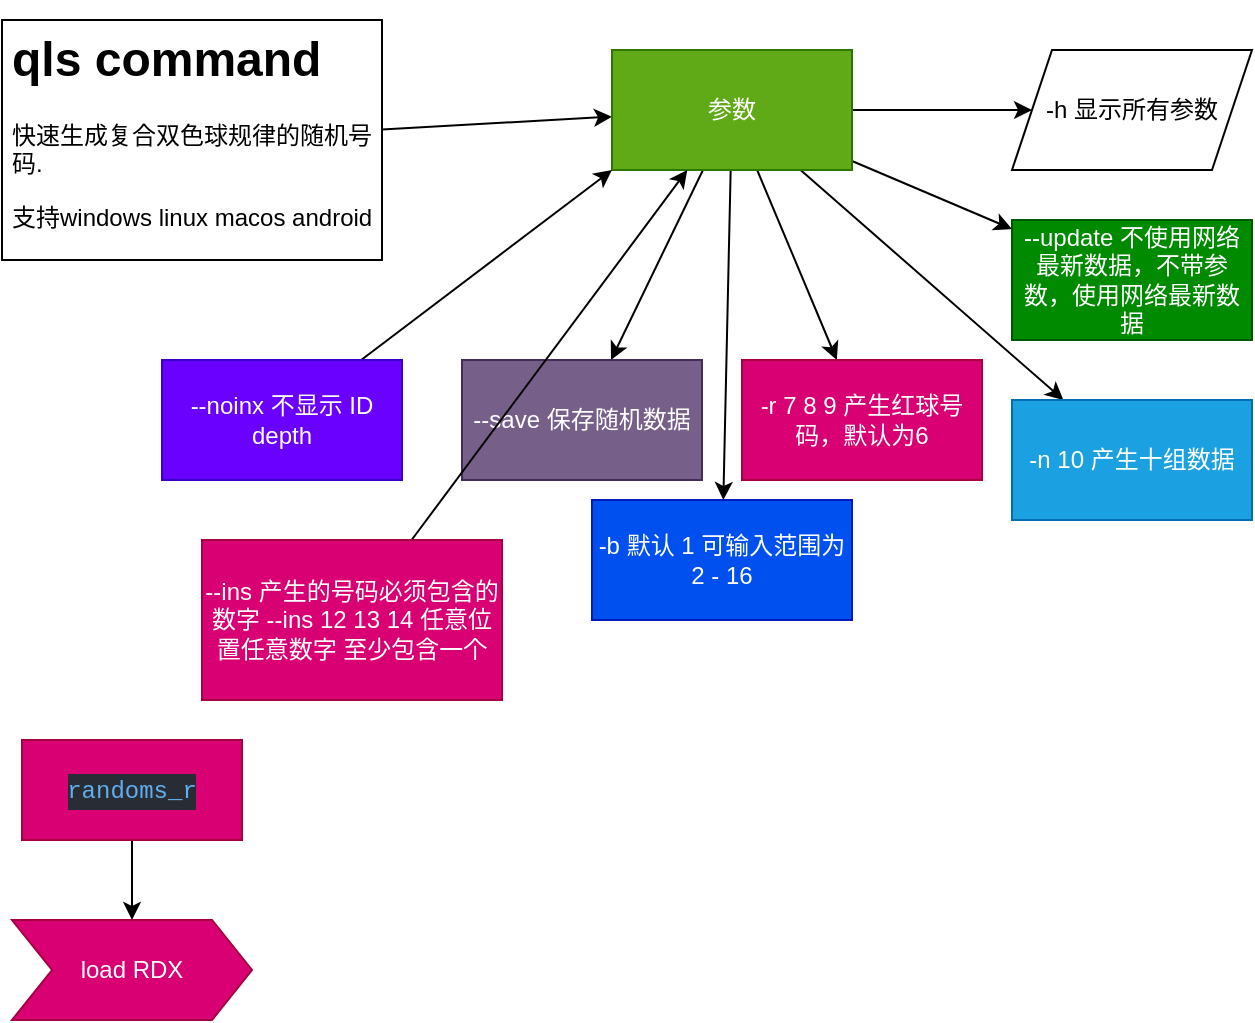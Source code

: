 <mxfile>
    <diagram id="qqdpAUSUiQbnmEQOyiDV" name="main">
        <mxGraphModel dx="598" dy="282" grid="1" gridSize="10" guides="1" tooltips="1" connect="1" arrows="1" fold="1" page="1" pageScale="1" pageWidth="827" pageHeight="1169" math="0" shadow="0">
            <root>
                <mxCell id="0"/>
                <mxCell id="1" parent="0"/>
                <mxCell id="4" value="" style="edgeStyle=none;html=1;" parent="1" source="2" target="3" edge="1">
                    <mxGeometry relative="1" as="geometry"/>
                </mxCell>
                <mxCell id="2" value="&lt;h1&gt;qls command&lt;/h1&gt;&lt;p&gt;快速生成复合双色球规律的随机号码.&amp;nbsp;&lt;/p&gt;&lt;p&gt;支持windows linux macos android&lt;/p&gt;" style="text;html=1;spacing=5;spacingTop=-20;whiteSpace=wrap;overflow=hidden;rounded=0;strokeColor=default;" parent="1" vertex="1">
                    <mxGeometry x="10" y="10" width="190" height="120" as="geometry"/>
                </mxCell>
                <mxCell id="6" value="" style="edgeStyle=none;html=1;" parent="1" source="3" target="5" edge="1">
                    <mxGeometry relative="1" as="geometry"/>
                </mxCell>
                <mxCell id="10" value="" style="edgeStyle=none;html=1;" parent="1" source="3" target="9" edge="1">
                    <mxGeometry relative="1" as="geometry"/>
                </mxCell>
                <mxCell id="12" value="" style="edgeStyle=none;html=1;" parent="1" source="3" target="11" edge="1">
                    <mxGeometry relative="1" as="geometry"/>
                </mxCell>
                <mxCell id="14" value="" style="edgeStyle=none;html=1;" parent="1" source="3" target="13" edge="1">
                    <mxGeometry relative="1" as="geometry"/>
                </mxCell>
                <mxCell id="16" value="" style="edgeStyle=none;html=1;" parent="1" source="3" target="15" edge="1">
                    <mxGeometry relative="1" as="geometry"/>
                </mxCell>
                <mxCell id="18" value="" style="edgeStyle=none;html=1;" parent="1" source="3" target="17" edge="1">
                    <mxGeometry relative="1" as="geometry"/>
                </mxCell>
                <mxCell id="3" value="参数" style="whiteSpace=wrap;html=1;fillColor=#60a917;fontColor=#ffffff;strokeColor=#2D7600;" parent="1" vertex="1">
                    <mxGeometry x="315" y="25" width="120" height="60" as="geometry"/>
                </mxCell>
                <mxCell id="5" value="-h 显示所有参数" style="shape=parallelogram;perimeter=parallelogramPerimeter;whiteSpace=wrap;html=1;fixedSize=1;" parent="1" vertex="1">
                    <mxGeometry x="515" y="25" width="120" height="60" as="geometry"/>
                </mxCell>
                <mxCell id="9" value="--update 不使用网络最新数据，不带参数，使用网络最新数据" style="whiteSpace=wrap;html=1;fillColor=#008a00;fontColor=#ffffff;strokeColor=#005700;" parent="1" vertex="1">
                    <mxGeometry x="515" y="110" width="120" height="60" as="geometry"/>
                </mxCell>
                <mxCell id="11" value="-n 10 产生十组数据" style="whiteSpace=wrap;html=1;fillColor=#1ba1e2;fontColor=#ffffff;strokeColor=#006EAF;" parent="1" vertex="1">
                    <mxGeometry x="515" y="200" width="120" height="60" as="geometry"/>
                </mxCell>
                <mxCell id="13" value="-r 7 8 9 产生红球号码，默认为6" style="whiteSpace=wrap;html=1;fillColor=#d80073;fontColor=#ffffff;strokeColor=#A50040;" parent="1" vertex="1">
                    <mxGeometry x="380" y="180" width="120" height="60" as="geometry"/>
                </mxCell>
                <mxCell id="15" value="-b 默认 1 可输入范围为 2 - 16" style="whiteSpace=wrap;html=1;fillColor=#0050ef;fontColor=#ffffff;strokeColor=#001DBC;" parent="1" vertex="1">
                    <mxGeometry x="305" y="250" width="130" height="60" as="geometry"/>
                </mxCell>
                <mxCell id="17" value="--save 保存随机数据" style="whiteSpace=wrap;html=1;fillColor=#76608a;fontColor=#ffffff;strokeColor=#432D57;" parent="1" vertex="1">
                    <mxGeometry x="240" y="180" width="120" height="60" as="geometry"/>
                </mxCell>
                <mxCell id="20" style="edgeStyle=none;html=1;entryX=0;entryY=1;entryDx=0;entryDy=0;" parent="1" source="19" target="3" edge="1">
                    <mxGeometry relative="1" as="geometry"/>
                </mxCell>
                <mxCell id="19" value="--noinx 不显示 ID depth" style="whiteSpace=wrap;html=1;fillColor=#6a00ff;fontColor=#ffffff;strokeColor=#3700CC;" parent="1" vertex="1">
                    <mxGeometry x="90" y="180" width="120" height="60" as="geometry"/>
                </mxCell>
                <mxCell id="22" value="" style="edgeStyle=none;html=1;" parent="1" source="21" target="3" edge="1">
                    <mxGeometry relative="1" as="geometry"/>
                </mxCell>
                <mxCell id="21" value="--ins 产生的号码必须包含的数字 --ins 12 13 14 任意位置任意数字 至少包含一个" style="whiteSpace=wrap;html=1;fillColor=#d80073;fontColor=#ffffff;strokeColor=#A50040;" parent="1" vertex="1">
                    <mxGeometry x="110" y="270" width="150" height="80" as="geometry"/>
                </mxCell>
                <mxCell id="25" value="" style="edgeStyle=none;html=1;" edge="1" parent="1" source="23" target="24">
                    <mxGeometry relative="1" as="geometry"/>
                </mxCell>
                <mxCell id="23" value="&lt;div style=&quot;color: rgb(171 , 178 , 191) ; background-color: rgb(40 , 44 , 52) ; font-family: &amp;#34;menlo&amp;#34; , &amp;#34;monaco&amp;#34; , &amp;#34;courier new&amp;#34; , monospace ; line-height: 18px&quot;&gt;&lt;span style=&quot;color: #61afef&quot;&gt;randoms_r&lt;/span&gt;&lt;/div&gt;" style="whiteSpace=wrap;html=1;fillColor=#d80073;fontColor=#ffffff;strokeColor=#A50040;" vertex="1" parent="1">
                    <mxGeometry x="20" y="370" width="110" height="50" as="geometry"/>
                </mxCell>
                <mxCell id="24" value="load RDX" style="shape=step;perimeter=stepPerimeter;whiteSpace=wrap;html=1;fixedSize=1;fillColor=#d80073;strokeColor=#A50040;fontColor=#ffffff;" vertex="1" parent="1">
                    <mxGeometry x="15" y="460" width="120" height="50" as="geometry"/>
                </mxCell>
            </root>
        </mxGraphModel>
    </diagram>
</mxfile>